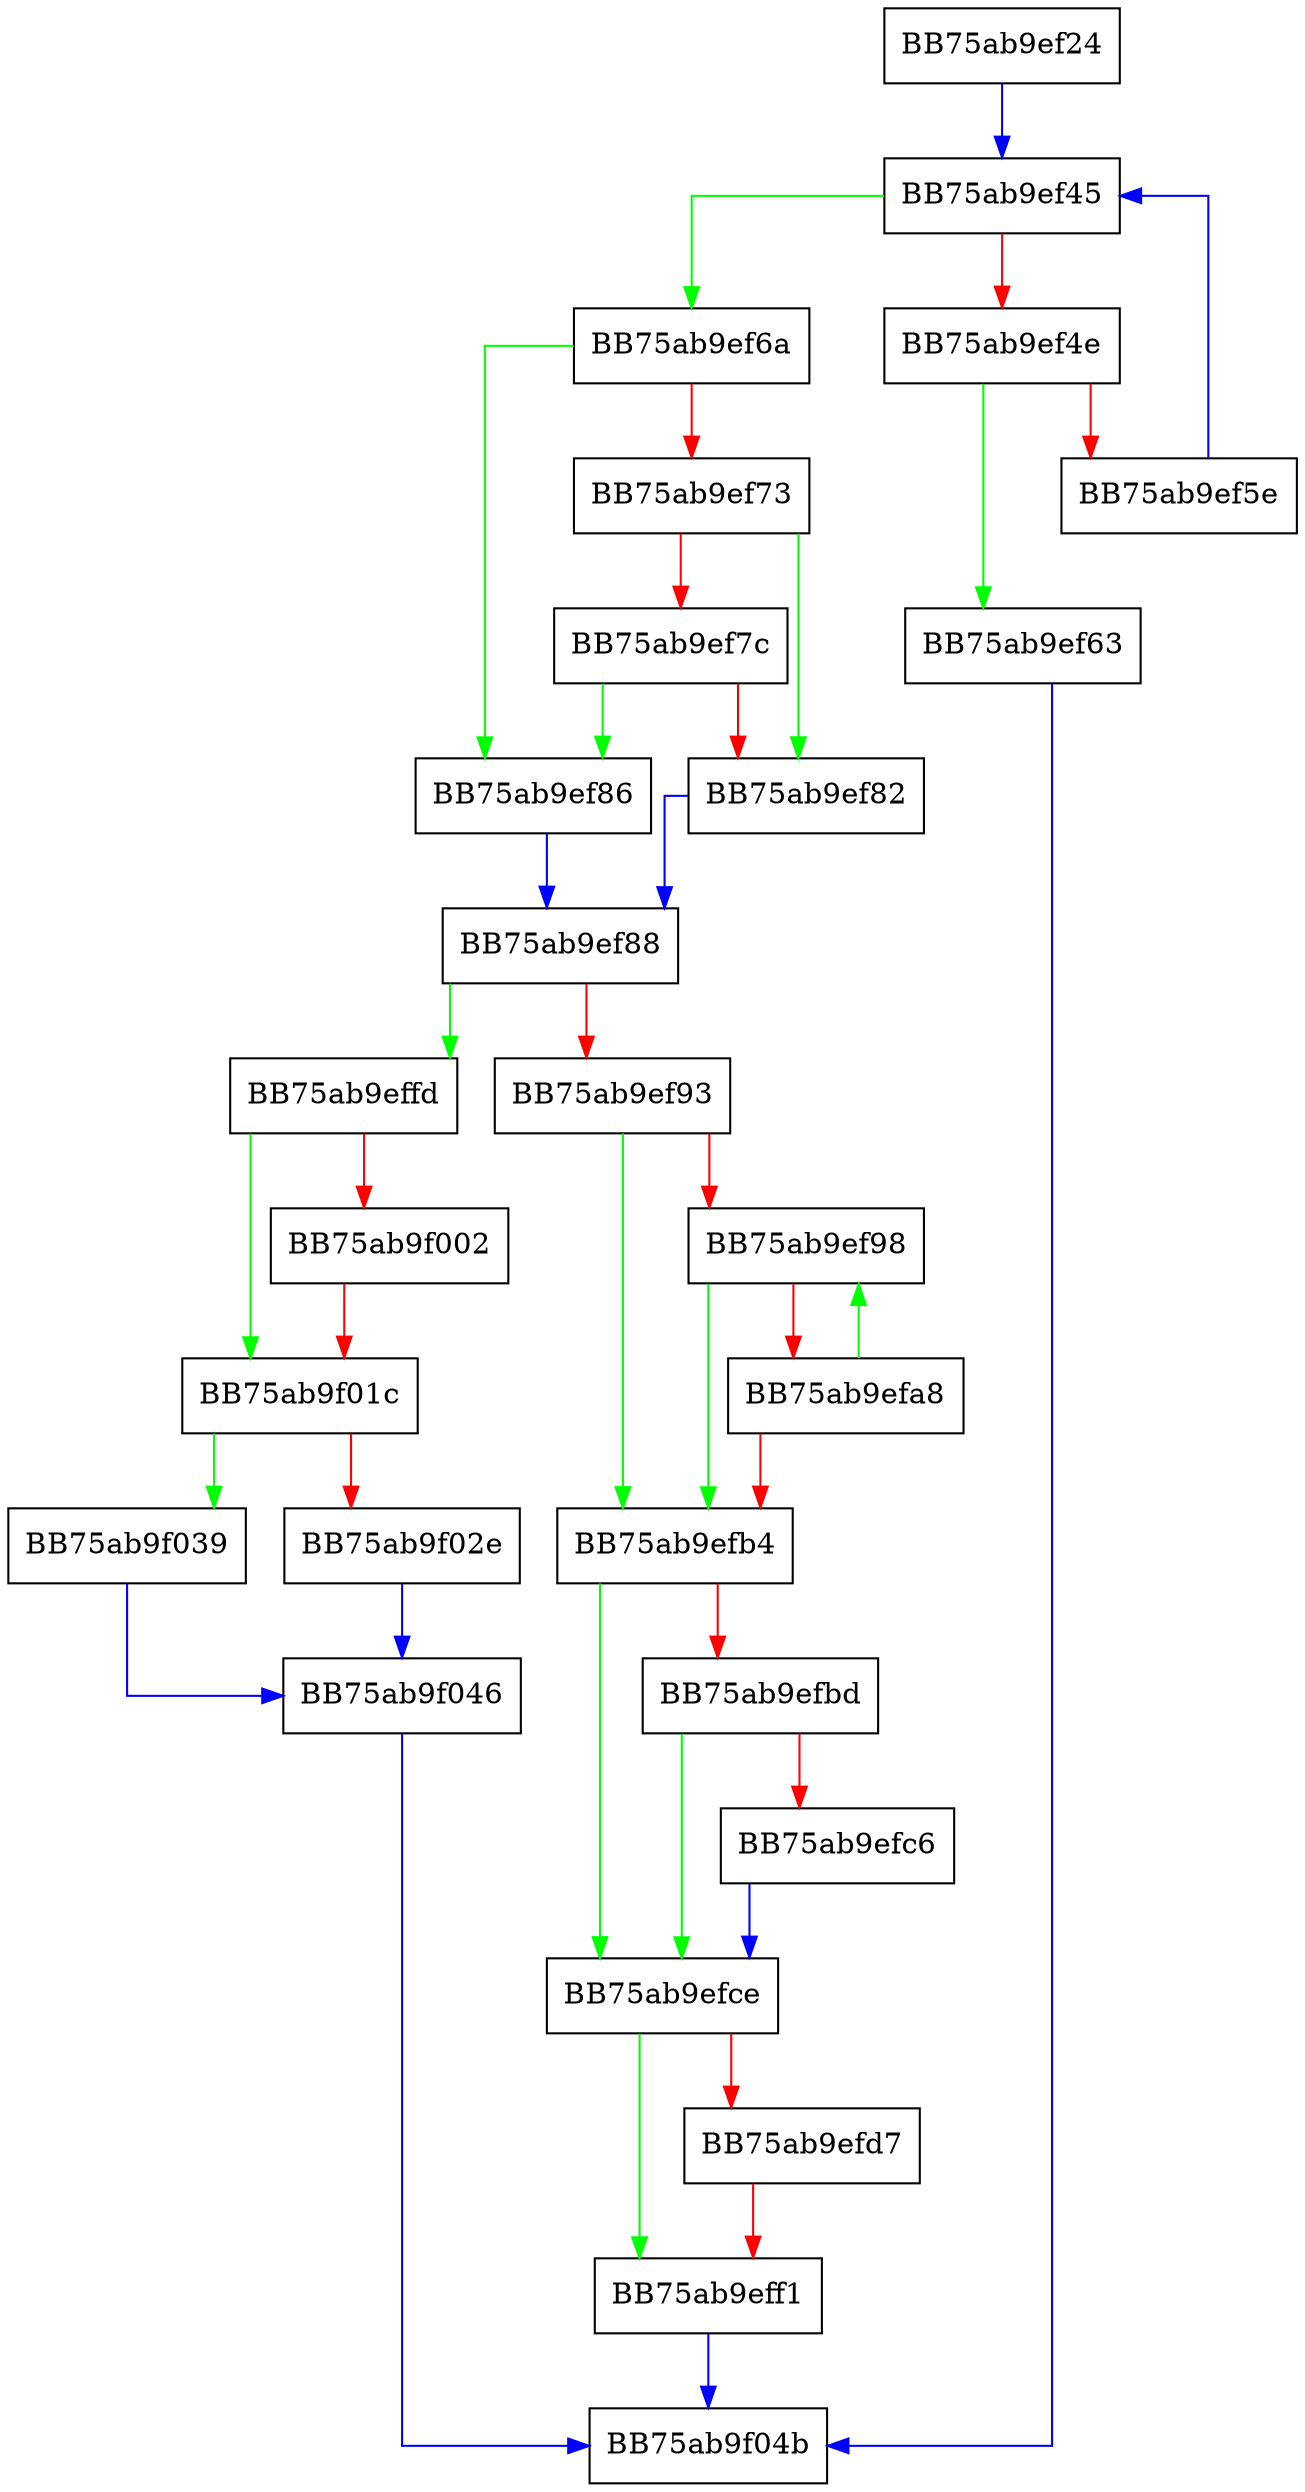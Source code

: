 digraph match_dot_repeat_slow {
  node [shape="box"];
  graph [splines=ortho];
  BB75ab9ef24 -> BB75ab9ef45 [color="blue"];
  BB75ab9ef45 -> BB75ab9ef6a [color="green"];
  BB75ab9ef45 -> BB75ab9ef4e [color="red"];
  BB75ab9ef4e -> BB75ab9ef63 [color="green"];
  BB75ab9ef4e -> BB75ab9ef5e [color="red"];
  BB75ab9ef5e -> BB75ab9ef45 [color="blue"];
  BB75ab9ef63 -> BB75ab9f04b [color="blue"];
  BB75ab9ef6a -> BB75ab9ef86 [color="green"];
  BB75ab9ef6a -> BB75ab9ef73 [color="red"];
  BB75ab9ef73 -> BB75ab9ef82 [color="green"];
  BB75ab9ef73 -> BB75ab9ef7c [color="red"];
  BB75ab9ef7c -> BB75ab9ef86 [color="green"];
  BB75ab9ef7c -> BB75ab9ef82 [color="red"];
  BB75ab9ef82 -> BB75ab9ef88 [color="blue"];
  BB75ab9ef86 -> BB75ab9ef88 [color="blue"];
  BB75ab9ef88 -> BB75ab9effd [color="green"];
  BB75ab9ef88 -> BB75ab9ef93 [color="red"];
  BB75ab9ef93 -> BB75ab9efb4 [color="green"];
  BB75ab9ef93 -> BB75ab9ef98 [color="red"];
  BB75ab9ef98 -> BB75ab9efb4 [color="green"];
  BB75ab9ef98 -> BB75ab9efa8 [color="red"];
  BB75ab9efa8 -> BB75ab9ef98 [color="green"];
  BB75ab9efa8 -> BB75ab9efb4 [color="red"];
  BB75ab9efb4 -> BB75ab9efce [color="green"];
  BB75ab9efb4 -> BB75ab9efbd [color="red"];
  BB75ab9efbd -> BB75ab9efce [color="green"];
  BB75ab9efbd -> BB75ab9efc6 [color="red"];
  BB75ab9efc6 -> BB75ab9efce [color="blue"];
  BB75ab9efce -> BB75ab9eff1 [color="green"];
  BB75ab9efce -> BB75ab9efd7 [color="red"];
  BB75ab9efd7 -> BB75ab9eff1 [color="red"];
  BB75ab9eff1 -> BB75ab9f04b [color="blue"];
  BB75ab9effd -> BB75ab9f01c [color="green"];
  BB75ab9effd -> BB75ab9f002 [color="red"];
  BB75ab9f002 -> BB75ab9f01c [color="red"];
  BB75ab9f01c -> BB75ab9f039 [color="green"];
  BB75ab9f01c -> BB75ab9f02e [color="red"];
  BB75ab9f02e -> BB75ab9f046 [color="blue"];
  BB75ab9f039 -> BB75ab9f046 [color="blue"];
  BB75ab9f046 -> BB75ab9f04b [color="blue"];
}